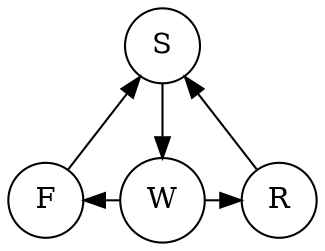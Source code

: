 digraph model {
    node [shape = circle, label="S", fontsize=14] Start; 

    node [shape = circle, label="R", fontsize=14] Rejuvenation;
    node [shape = circle, label="W", fontsize=14] Work;
    node [shape = circle, label="F", fontsize=14] Failed;

    Start -> Work;
    Failed -> Start;
    Rejuvenation -> Start;

    Work -> Rejuvenation;
    Failed -> Work [dir=back] ;
    { rank=same; Failed Work Rejuvenation }
}

